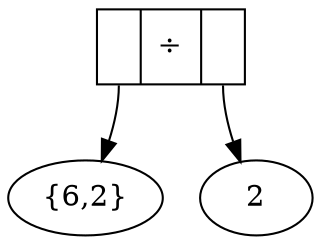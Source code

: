 strict digraph instQuadForm2 {
div [shape=record,label="<0>|&divide;|<1>"];
two [label="2"];
set [label="{6,2}"];
div:0 -> set;
div:1 -> two;
}
